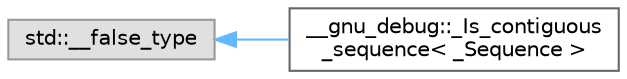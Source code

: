 digraph "Graphical Class Hierarchy"
{
 // LATEX_PDF_SIZE
  bgcolor="transparent";
  edge [fontname=Helvetica,fontsize=10,labelfontname=Helvetica,labelfontsize=10];
  node [fontname=Helvetica,fontsize=10,shape=box,height=0.2,width=0.4];
  rankdir="LR";
  Node0 [id="Node000000",label="std::__false_type",height=0.2,width=0.4,color="grey60", fillcolor="#E0E0E0", style="filled",tooltip=" "];
  Node0 -> Node1 [id="edge349_Node000000_Node000001",dir="back",color="steelblue1",style="solid",tooltip=" "];
  Node1 [id="Node000001",label="__gnu_debug::_Is_contiguous\l_sequence\< _Sequence \>",height=0.2,width=0.4,color="grey40", fillcolor="white", style="filled",URL="$struct____gnu__debug_1_1___is__contiguous__sequence.html",tooltip=" "];
}
